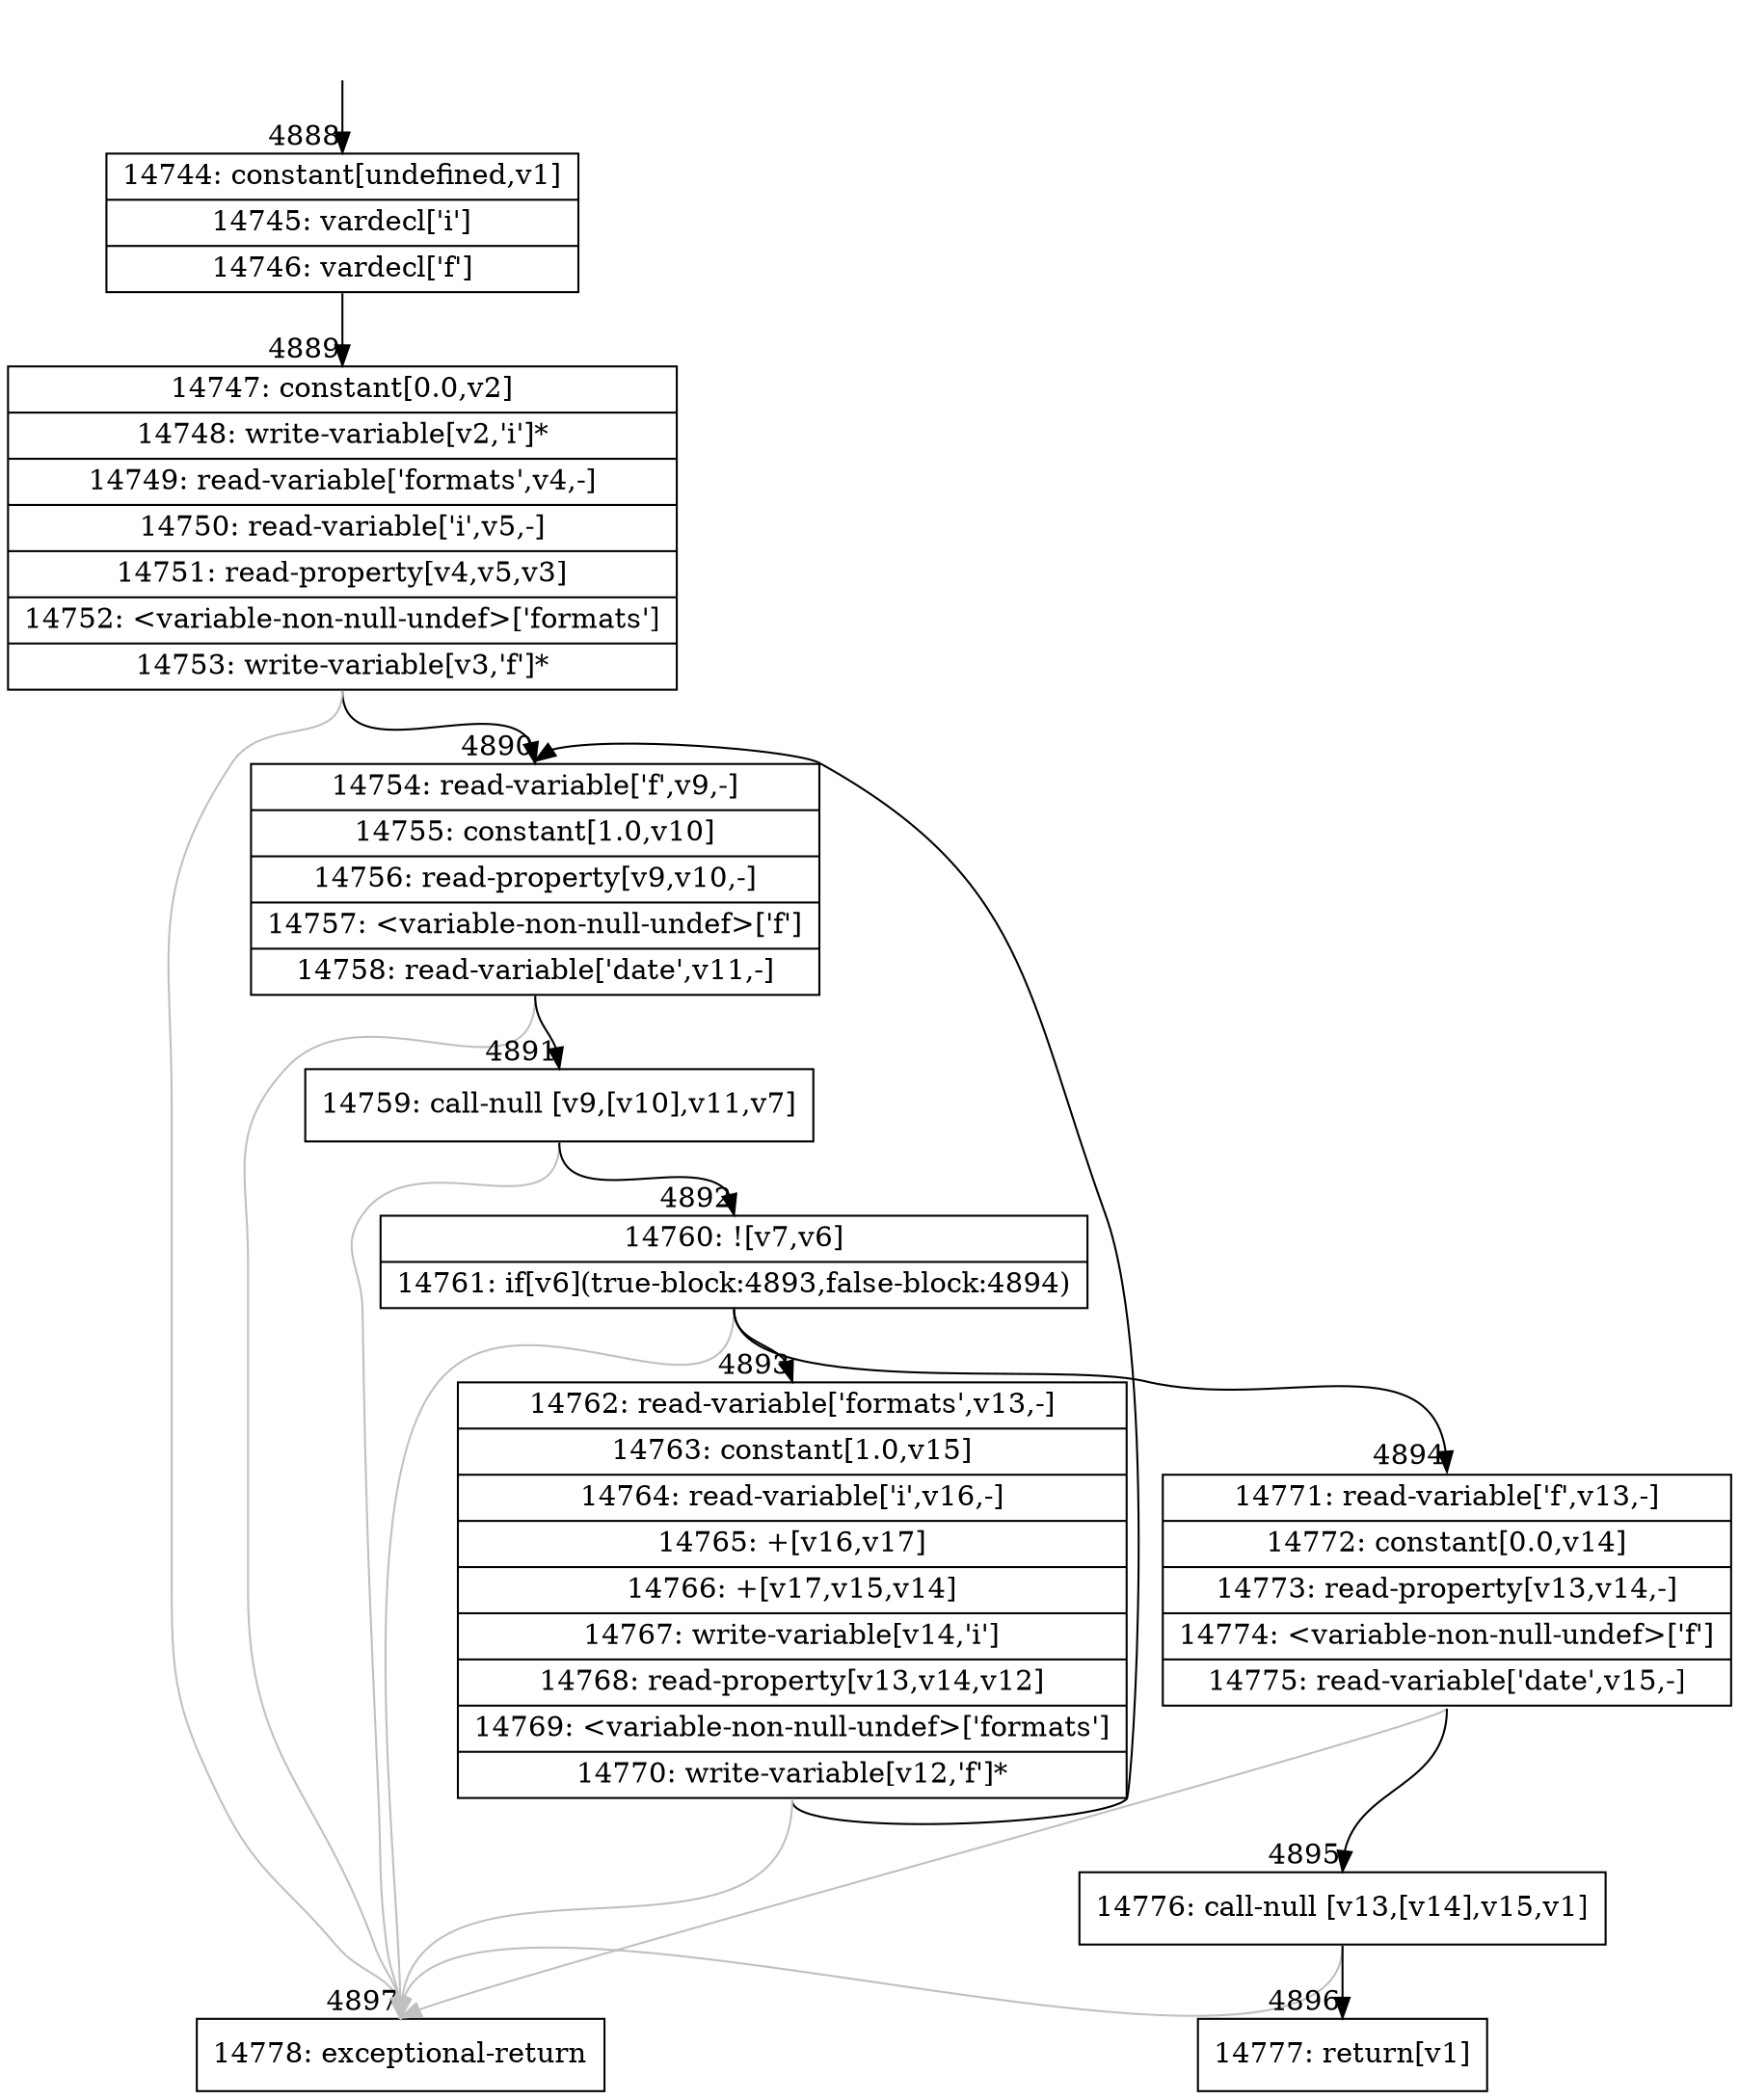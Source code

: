 digraph {
rankdir="TD"
BB_entry460[shape=none,label=""];
BB_entry460 -> BB4888 [tailport=s, headport=n, headlabel="    4888"]
BB4888 [shape=record label="{14744: constant[undefined,v1]|14745: vardecl['i']|14746: vardecl['f']}" ] 
BB4888 -> BB4889 [tailport=s, headport=n, headlabel="      4889"]
BB4889 [shape=record label="{14747: constant[0.0,v2]|14748: write-variable[v2,'i']*|14749: read-variable['formats',v4,-]|14750: read-variable['i',v5,-]|14751: read-property[v4,v5,v3]|14752: \<variable-non-null-undef\>['formats']|14753: write-variable[v3,'f']*}" ] 
BB4889 -> BB4890 [tailport=s, headport=n, headlabel="      4890"]
BB4889 -> BB4897 [tailport=s, headport=n, color=gray, headlabel="      4897"]
BB4890 [shape=record label="{14754: read-variable['f',v9,-]|14755: constant[1.0,v10]|14756: read-property[v9,v10,-]|14757: \<variable-non-null-undef\>['f']|14758: read-variable['date',v11,-]}" ] 
BB4890 -> BB4891 [tailport=s, headport=n, headlabel="      4891"]
BB4890 -> BB4897 [tailport=s, headport=n, color=gray]
BB4891 [shape=record label="{14759: call-null [v9,[v10],v11,v7]}" ] 
BB4891 -> BB4892 [tailport=s, headport=n, headlabel="      4892"]
BB4891 -> BB4897 [tailport=s, headport=n, color=gray]
BB4892 [shape=record label="{14760: ![v7,v6]|14761: if[v6](true-block:4893,false-block:4894)}" ] 
BB4892 -> BB4893 [tailport=s, headport=n, headlabel="      4893"]
BB4892 -> BB4894 [tailport=s, headport=n, headlabel="      4894"]
BB4892 -> BB4897 [tailport=s, headport=n, color=gray]
BB4893 [shape=record label="{14762: read-variable['formats',v13,-]|14763: constant[1.0,v15]|14764: read-variable['i',v16,-]|14765: +[v16,v17]|14766: +[v17,v15,v14]|14767: write-variable[v14,'i']|14768: read-property[v13,v14,v12]|14769: \<variable-non-null-undef\>['formats']|14770: write-variable[v12,'f']*}" ] 
BB4893 -> BB4890 [tailport=s, headport=n]
BB4893 -> BB4897 [tailport=s, headport=n, color=gray]
BB4894 [shape=record label="{14771: read-variable['f',v13,-]|14772: constant[0.0,v14]|14773: read-property[v13,v14,-]|14774: \<variable-non-null-undef\>['f']|14775: read-variable['date',v15,-]}" ] 
BB4894 -> BB4895 [tailport=s, headport=n, headlabel="      4895"]
BB4894 -> BB4897 [tailport=s, headport=n, color=gray]
BB4895 [shape=record label="{14776: call-null [v13,[v14],v15,v1]}" ] 
BB4895 -> BB4896 [tailport=s, headport=n, headlabel="      4896"]
BB4895 -> BB4897 [tailport=s, headport=n, color=gray]
BB4896 [shape=record label="{14777: return[v1]}" ] 
BB4897 [shape=record label="{14778: exceptional-return}" ] 
//#$~ 2819
}
